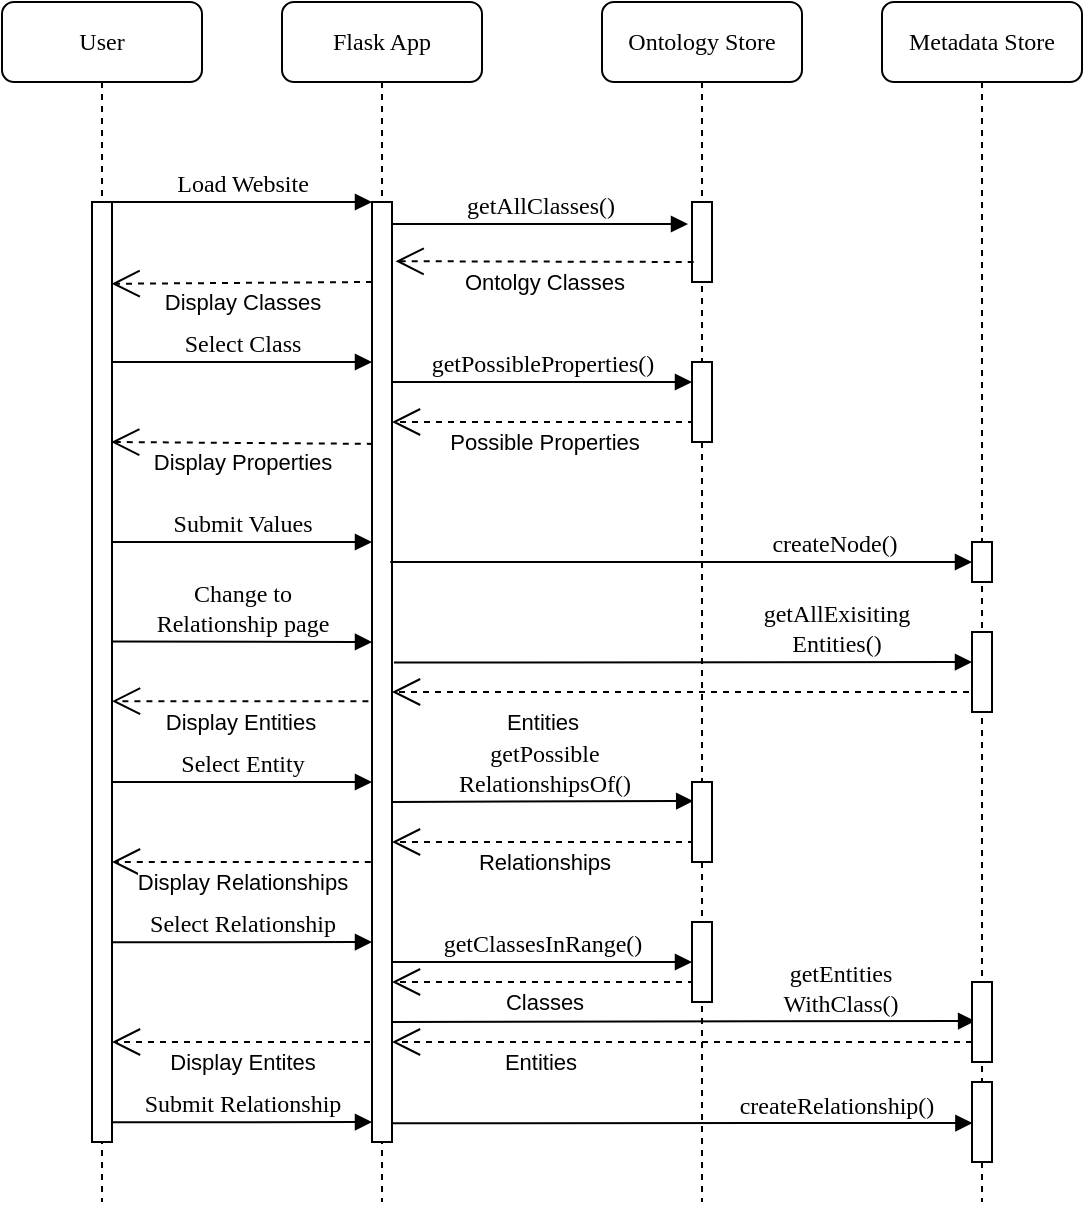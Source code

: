 <mxfile version="22.1.2" type="device">
  <diagram name="Page-1" id="13e1069c-82ec-6db2-03f1-153e76fe0fe0">
    <mxGraphModel dx="1430" dy="830" grid="1" gridSize="10" guides="1" tooltips="1" connect="1" arrows="1" fold="1" page="1" pageScale="1" pageWidth="1100" pageHeight="850" background="none" math="0" shadow="0">
      <root>
        <mxCell id="0" />
        <mxCell id="1" parent="0" />
        <mxCell id="7baba1c4bc27f4b0-2" value="Flask App" style="shape=umlLifeline;perimeter=lifelinePerimeter;whiteSpace=wrap;html=1;container=1;collapsible=0;recursiveResize=0;outlineConnect=0;rounded=1;shadow=0;comic=0;labelBackgroundColor=none;strokeWidth=1;fontFamily=Verdana;fontSize=12;align=center;" parent="1" vertex="1">
          <mxGeometry x="240" y="80" width="100" height="600" as="geometry" />
        </mxCell>
        <mxCell id="7baba1c4bc27f4b0-10" value="" style="html=1;points=[];perimeter=orthogonalPerimeter;rounded=0;shadow=0;comic=0;labelBackgroundColor=none;strokeWidth=1;fontFamily=Verdana;fontSize=12;align=center;" parent="7baba1c4bc27f4b0-2" vertex="1">
          <mxGeometry x="45" y="100" width="10" height="470" as="geometry" />
        </mxCell>
        <mxCell id="VkpIv1m_kYhw-nC6acZ8-9" value="getPossibleProperties()" style="html=1;verticalAlign=bottom;endArrow=block;entryX=0;entryY=0;labelBackgroundColor=none;fontFamily=Verdana;fontSize=12;edgeStyle=elbowEdgeStyle;elbow=vertical;" edge="1" parent="7baba1c4bc27f4b0-2">
          <mxGeometry relative="1" as="geometry">
            <mxPoint x="55" y="190" as="sourcePoint" />
            <mxPoint x="205" y="190" as="targetPoint" />
          </mxGeometry>
        </mxCell>
        <mxCell id="VkpIv1m_kYhw-nC6acZ8-10" value="Possible Properties" style="endArrow=open;endSize=12;dashed=1;html=1;rounded=0;exitX=0.086;exitY=0.1;exitDx=0;exitDy=0;exitPerimeter=0;entryX=0.96;entryY=0.092;entryDx=0;entryDy=0;entryPerimeter=0;" edge="1" parent="7baba1c4bc27f4b0-2">
          <mxGeometry y="10" width="160" relative="1" as="geometry">
            <mxPoint x="206" y="210" as="sourcePoint" />
            <mxPoint x="55" y="210" as="targetPoint" />
            <mxPoint as="offset" />
          </mxGeometry>
        </mxCell>
        <mxCell id="VkpIv1m_kYhw-nC6acZ8-16" value="Entities" style="endArrow=open;endSize=12;dashed=1;html=1;rounded=0;entryX=0.96;entryY=0.092;entryDx=0;entryDy=0;entryPerimeter=0;" edge="1" parent="7baba1c4bc27f4b0-2" source="7baba1c4bc27f4b0-4">
          <mxGeometry x="0.491" y="15" width="160" relative="1" as="geometry">
            <mxPoint x="340" y="345" as="sourcePoint" />
            <mxPoint x="55" y="345" as="targetPoint" />
            <mxPoint as="offset" />
          </mxGeometry>
        </mxCell>
        <mxCell id="VkpIv1m_kYhw-nC6acZ8-19" value="getPossible&lt;br&gt;RelationshipsOf()" style="html=1;verticalAlign=bottom;endArrow=block;labelBackgroundColor=none;fontFamily=Verdana;fontSize=12;edgeStyle=elbowEdgeStyle;elbow=vertical;entryX=0.06;entryY=0.636;entryDx=0;entryDy=0;entryPerimeter=0;" edge="1" parent="7baba1c4bc27f4b0-2">
          <mxGeometry relative="1" as="geometry">
            <mxPoint x="55" y="400" as="sourcePoint" />
            <mxPoint x="205.6" y="398.92" as="targetPoint" />
          </mxGeometry>
        </mxCell>
        <mxCell id="VkpIv1m_kYhw-nC6acZ8-22" value="Relationships" style="endArrow=open;endSize=12;dashed=1;html=1;rounded=0;exitX=0.086;exitY=0.1;exitDx=0;exitDy=0;exitPerimeter=0;entryX=0.96;entryY=0.092;entryDx=0;entryDy=0;entryPerimeter=0;" edge="1" parent="7baba1c4bc27f4b0-2">
          <mxGeometry y="10" width="160" relative="1" as="geometry">
            <mxPoint x="206" y="420" as="sourcePoint" />
            <mxPoint x="55" y="420" as="targetPoint" />
            <mxPoint as="offset" />
          </mxGeometry>
        </mxCell>
        <mxCell id="VkpIv1m_kYhw-nC6acZ8-26" value="getClassesInRange()" style="html=1;verticalAlign=bottom;endArrow=block;entryX=0;entryY=0;labelBackgroundColor=none;fontFamily=Verdana;fontSize=12;edgeStyle=elbowEdgeStyle;elbow=vertical;" edge="1" parent="7baba1c4bc27f4b0-2">
          <mxGeometry relative="1" as="geometry">
            <mxPoint x="55" y="480" as="sourcePoint" />
            <mxPoint x="205" y="480" as="targetPoint" />
          </mxGeometry>
        </mxCell>
        <mxCell id="VkpIv1m_kYhw-nC6acZ8-27" value="Classes" style="endArrow=open;endSize=12;dashed=1;html=1;rounded=0;exitX=0.086;exitY=0.1;exitDx=0;exitDy=0;exitPerimeter=0;entryX=0.96;entryY=0.092;entryDx=0;entryDy=0;entryPerimeter=0;" edge="1" parent="7baba1c4bc27f4b0-2">
          <mxGeometry y="10" width="160" relative="1" as="geometry">
            <mxPoint x="206" y="490" as="sourcePoint" />
            <mxPoint x="55" y="490" as="targetPoint" />
            <mxPoint as="offset" />
          </mxGeometry>
        </mxCell>
        <mxCell id="VkpIv1m_kYhw-nC6acZ8-30" value="getEntities&lt;br&gt;WithClass()" style="html=1;verticalAlign=bottom;endArrow=block;labelBackgroundColor=none;fontFamily=Verdana;fontSize=12;edgeStyle=elbowEdgeStyle;elbow=vertical;exitX=1;exitY=0.432;exitDx=0;exitDy=0;exitPerimeter=0;entryX=0.155;entryY=0.466;entryDx=0;entryDy=0;entryPerimeter=0;" edge="1" parent="7baba1c4bc27f4b0-2" target="VkpIv1m_kYhw-nC6acZ8-41">
          <mxGeometry x="0.528" relative="1" as="geometry">
            <mxPoint x="55" y="510" as="sourcePoint" />
            <mxPoint x="340" y="511" as="targetPoint" />
            <mxPoint as="offset" />
          </mxGeometry>
        </mxCell>
        <mxCell id="7baba1c4bc27f4b0-3" value="Ontology Store" style="shape=umlLifeline;perimeter=lifelinePerimeter;whiteSpace=wrap;html=1;container=1;collapsible=0;recursiveResize=0;outlineConnect=0;rounded=1;shadow=0;comic=0;labelBackgroundColor=none;strokeWidth=1;fontFamily=Verdana;fontSize=12;align=center;" parent="1" vertex="1">
          <mxGeometry x="400" y="80" width="100" height="600" as="geometry" />
        </mxCell>
        <mxCell id="VkpIv1m_kYhw-nC6acZ8-35" value="" style="html=1;points=[];perimeter=orthogonalPerimeter;rounded=0;shadow=0;comic=0;labelBackgroundColor=none;strokeWidth=1;fontFamily=Verdana;fontSize=12;align=center;" vertex="1" parent="7baba1c4bc27f4b0-3">
          <mxGeometry x="45" y="100" width="10" height="40" as="geometry" />
        </mxCell>
        <mxCell id="VkpIv1m_kYhw-nC6acZ8-36" value="" style="html=1;points=[];perimeter=orthogonalPerimeter;rounded=0;shadow=0;comic=0;labelBackgroundColor=none;strokeWidth=1;fontFamily=Verdana;fontSize=12;align=center;" vertex="1" parent="7baba1c4bc27f4b0-3">
          <mxGeometry x="45" y="180" width="10" height="40" as="geometry" />
        </mxCell>
        <mxCell id="VkpIv1m_kYhw-nC6acZ8-37" value="" style="html=1;points=[];perimeter=orthogonalPerimeter;rounded=0;shadow=0;comic=0;labelBackgroundColor=none;strokeWidth=1;fontFamily=Verdana;fontSize=12;align=center;" vertex="1" parent="7baba1c4bc27f4b0-3">
          <mxGeometry x="45" y="390" width="10" height="40" as="geometry" />
        </mxCell>
        <mxCell id="VkpIv1m_kYhw-nC6acZ8-38" value="" style="html=1;points=[];perimeter=orthogonalPerimeter;rounded=0;shadow=0;comic=0;labelBackgroundColor=none;strokeWidth=1;fontFamily=Verdana;fontSize=12;align=center;" vertex="1" parent="7baba1c4bc27f4b0-3">
          <mxGeometry x="45" y="460" width="10" height="40" as="geometry" />
        </mxCell>
        <mxCell id="7baba1c4bc27f4b0-4" value="Metadata Store" style="shape=umlLifeline;perimeter=lifelinePerimeter;whiteSpace=wrap;html=1;container=1;collapsible=0;recursiveResize=0;outlineConnect=0;rounded=1;shadow=0;comic=0;labelBackgroundColor=none;strokeWidth=1;fontFamily=Verdana;fontSize=12;align=center;" parent="1" vertex="1">
          <mxGeometry x="540" y="80" width="100" height="600" as="geometry" />
        </mxCell>
        <mxCell id="VkpIv1m_kYhw-nC6acZ8-39" value="" style="html=1;points=[];perimeter=orthogonalPerimeter;rounded=0;shadow=0;comic=0;labelBackgroundColor=none;strokeWidth=1;fontFamily=Verdana;fontSize=12;align=center;" vertex="1" parent="7baba1c4bc27f4b0-4">
          <mxGeometry x="45" y="270" width="10" height="20" as="geometry" />
        </mxCell>
        <mxCell id="VkpIv1m_kYhw-nC6acZ8-40" value="" style="html=1;points=[];perimeter=orthogonalPerimeter;rounded=0;shadow=0;comic=0;labelBackgroundColor=none;strokeWidth=1;fontFamily=Verdana;fontSize=12;align=center;" vertex="1" parent="7baba1c4bc27f4b0-4">
          <mxGeometry x="45" y="315" width="10" height="40" as="geometry" />
        </mxCell>
        <mxCell id="VkpIv1m_kYhw-nC6acZ8-41" value="" style="html=1;points=[];perimeter=orthogonalPerimeter;rounded=0;shadow=0;comic=0;labelBackgroundColor=none;strokeWidth=1;fontFamily=Verdana;fontSize=12;align=center;" vertex="1" parent="7baba1c4bc27f4b0-4">
          <mxGeometry x="45" y="490" width="10" height="40" as="geometry" />
        </mxCell>
        <mxCell id="VkpIv1m_kYhw-nC6acZ8-42" value="" style="html=1;points=[];perimeter=orthogonalPerimeter;rounded=0;shadow=0;comic=0;labelBackgroundColor=none;strokeWidth=1;fontFamily=Verdana;fontSize=12;align=center;" vertex="1" parent="7baba1c4bc27f4b0-4">
          <mxGeometry x="45" y="540" width="10" height="40" as="geometry" />
        </mxCell>
        <mxCell id="7baba1c4bc27f4b0-8" value="User" style="shape=umlLifeline;perimeter=lifelinePerimeter;whiteSpace=wrap;html=1;container=1;collapsible=0;recursiveResize=0;outlineConnect=0;rounded=1;shadow=0;comic=0;labelBackgroundColor=none;strokeWidth=1;fontFamily=Verdana;fontSize=12;align=center;" parent="1" vertex="1">
          <mxGeometry x="100" y="80" width="100" height="600" as="geometry" />
        </mxCell>
        <mxCell id="7baba1c4bc27f4b0-9" value="" style="html=1;points=[];perimeter=orthogonalPerimeter;rounded=0;shadow=0;comic=0;labelBackgroundColor=none;strokeWidth=1;fontFamily=Verdana;fontSize=12;align=center;" parent="7baba1c4bc27f4b0-8" vertex="1">
          <mxGeometry x="45" y="100" width="10" height="470" as="geometry" />
        </mxCell>
        <mxCell id="VkpIv1m_kYhw-nC6acZ8-8" value="Select Class" style="html=1;verticalAlign=bottom;endArrow=block;entryX=0;entryY=0;labelBackgroundColor=none;fontFamily=Verdana;fontSize=12;edgeStyle=elbowEdgeStyle;elbow=vertical;" edge="1" parent="7baba1c4bc27f4b0-8">
          <mxGeometry relative="1" as="geometry">
            <mxPoint x="55" y="180" as="sourcePoint" />
            <mxPoint x="185" y="180" as="targetPoint" />
          </mxGeometry>
        </mxCell>
        <mxCell id="VkpIv1m_kYhw-nC6acZ8-14" value="Change to &lt;br&gt;Relationship page" style="html=1;verticalAlign=bottom;endArrow=block;entryX=0;entryY=0;labelBackgroundColor=none;fontFamily=Verdana;fontSize=12;edgeStyle=elbowEdgeStyle;elbow=vertical;" edge="1" parent="7baba1c4bc27f4b0-8">
          <mxGeometry relative="1" as="geometry">
            <mxPoint x="55" y="319.8" as="sourcePoint" />
            <mxPoint x="185" y="319.8" as="targetPoint" />
            <mxPoint as="offset" />
          </mxGeometry>
        </mxCell>
        <mxCell id="VkpIv1m_kYhw-nC6acZ8-18" value="Select Entity" style="html=1;verticalAlign=bottom;endArrow=block;entryX=0;entryY=0;labelBackgroundColor=none;fontFamily=Verdana;fontSize=12;edgeStyle=elbowEdgeStyle;elbow=vertical;" edge="1" parent="7baba1c4bc27f4b0-8">
          <mxGeometry relative="1" as="geometry">
            <mxPoint x="55" y="390" as="sourcePoint" />
            <mxPoint x="185" y="390" as="targetPoint" />
          </mxGeometry>
        </mxCell>
        <mxCell id="VkpIv1m_kYhw-nC6acZ8-23" value="Display Relationships" style="endArrow=open;endSize=12;dashed=1;html=1;rounded=0;entryX=0.96;entryY=0.092;entryDx=0;entryDy=0;entryPerimeter=0;exitX=-0.06;exitY=0.702;exitDx=0;exitDy=0;exitPerimeter=0;" edge="1" parent="7baba1c4bc27f4b0-8" source="7baba1c4bc27f4b0-10">
          <mxGeometry y="10" width="160" relative="1" as="geometry">
            <mxPoint x="180" y="430" as="sourcePoint" />
            <mxPoint x="55" y="430" as="targetPoint" />
            <mxPoint as="offset" />
          </mxGeometry>
        </mxCell>
        <mxCell id="VkpIv1m_kYhw-nC6acZ8-25" value="Select Relationship" style="html=1;verticalAlign=bottom;endArrow=block;entryX=0;entryY=0;labelBackgroundColor=none;fontFamily=Verdana;fontSize=12;edgeStyle=elbowEdgeStyle;elbow=vertical;" edge="1" parent="7baba1c4bc27f4b0-8">
          <mxGeometry relative="1" as="geometry">
            <mxPoint x="55" y="470.14" as="sourcePoint" />
            <mxPoint x="185" y="470.14" as="targetPoint" />
          </mxGeometry>
        </mxCell>
        <mxCell id="VkpIv1m_kYhw-nC6acZ8-43" value="Submit Relationship" style="html=1;verticalAlign=bottom;endArrow=block;entryX=0;entryY=0;labelBackgroundColor=none;fontFamily=Verdana;fontSize=12;edgeStyle=elbowEdgeStyle;elbow=vertical;" edge="1" parent="7baba1c4bc27f4b0-8">
          <mxGeometry relative="1" as="geometry">
            <mxPoint x="55" y="560.14" as="sourcePoint" />
            <mxPoint x="185" y="560.14" as="targetPoint" />
          </mxGeometry>
        </mxCell>
        <mxCell id="VkpIv1m_kYhw-nC6acZ8-45" value="Display Entites" style="endArrow=open;endSize=12;dashed=1;html=1;rounded=0;entryX=0.96;entryY=0.092;entryDx=0;entryDy=0;entryPerimeter=0;exitX=-0.06;exitY=0.702;exitDx=0;exitDy=0;exitPerimeter=0;" edge="1" parent="7baba1c4bc27f4b0-8">
          <mxGeometry y="10" width="160" relative="1" as="geometry">
            <mxPoint x="184" y="520" as="sourcePoint" />
            <mxPoint x="55" y="520" as="targetPoint" />
            <mxPoint as="offset" />
          </mxGeometry>
        </mxCell>
        <mxCell id="7baba1c4bc27f4b0-11" value="Load Website" style="html=1;verticalAlign=bottom;endArrow=block;entryX=0;entryY=0;labelBackgroundColor=none;fontFamily=Verdana;fontSize=12;edgeStyle=elbowEdgeStyle;elbow=vertical;" parent="1" source="7baba1c4bc27f4b0-9" target="7baba1c4bc27f4b0-10" edge="1">
          <mxGeometry relative="1" as="geometry">
            <mxPoint x="220" y="190" as="sourcePoint" />
          </mxGeometry>
        </mxCell>
        <mxCell id="7baba1c4bc27f4b0-14" value="getAllClasses()" style="html=1;verticalAlign=bottom;endArrow=block;entryX=-0.2;entryY=0.023;labelBackgroundColor=none;fontFamily=Verdana;fontSize=12;edgeStyle=elbowEdgeStyle;elbow=vertical;entryDx=0;entryDy=0;entryPerimeter=0;" parent="1" source="7baba1c4bc27f4b0-10" edge="1">
          <mxGeometry relative="1" as="geometry">
            <mxPoint x="370" y="200" as="sourcePoint" />
            <mxPoint x="443" y="190.81" as="targetPoint" />
            <Array as="points">
              <mxPoint x="450" y="191" />
            </Array>
          </mxGeometry>
        </mxCell>
        <mxCell id="VkpIv1m_kYhw-nC6acZ8-1" value="Ontolgy Classes" style="endArrow=open;endSize=12;dashed=1;html=1;rounded=0;exitX=0.086;exitY=0.1;exitDx=0;exitDy=0;exitPerimeter=0;entryX=1.18;entryY=0.063;entryDx=0;entryDy=0;entryPerimeter=0;" edge="1" parent="1" target="7baba1c4bc27f4b0-10">
          <mxGeometry y="10" width="160" relative="1" as="geometry">
            <mxPoint x="445.86" y="210" as="sourcePoint" />
            <mxPoint x="296.2" y="210.94" as="targetPoint" />
            <mxPoint as="offset" />
          </mxGeometry>
        </mxCell>
        <mxCell id="VkpIv1m_kYhw-nC6acZ8-11" value="Display Properties" style="endArrow=open;endSize=12;dashed=1;html=1;rounded=0;exitX=0.04;exitY=0.318;exitDx=0;exitDy=0;exitPerimeter=0;entryX=0.96;entryY=0.316;entryDx=0;entryDy=0;entryPerimeter=0;" edge="1" parent="1">
          <mxGeometry y="10" width="160" relative="1" as="geometry">
            <mxPoint x="285.4" y="300.94" as="sourcePoint" />
            <mxPoint x="154.6" y="300" as="targetPoint" />
            <mxPoint as="offset" />
          </mxGeometry>
        </mxCell>
        <mxCell id="VkpIv1m_kYhw-nC6acZ8-13" value="createNode()" style="html=1;verticalAlign=bottom;endArrow=block;labelBackgroundColor=none;fontFamily=Verdana;fontSize=12;edgeStyle=elbowEdgeStyle;elbow=vertical;exitX=1;exitY=0.432;exitDx=0;exitDy=0;exitPerimeter=0;entryX=0.086;entryY=0.432;entryDx=0;entryDy=0;entryPerimeter=0;" edge="1" parent="1">
          <mxGeometry x="0.528" relative="1" as="geometry">
            <mxPoint x="294.14" y="360.0" as="sourcePoint" />
            <mxPoint x="585.0" y="360.0" as="targetPoint" />
            <mxPoint as="offset" />
          </mxGeometry>
        </mxCell>
        <mxCell id="VkpIv1m_kYhw-nC6acZ8-7" value="Display Classes" style="endArrow=open;endSize=12;dashed=1;html=1;rounded=0;exitX=0.086;exitY=0.1;exitDx=0;exitDy=0;exitPerimeter=0;entryX=0.98;entryY=0.087;entryDx=0;entryDy=0;entryPerimeter=0;" edge="1" parent="1" target="7baba1c4bc27f4b0-9">
          <mxGeometry y="10" width="160" relative="1" as="geometry">
            <mxPoint x="285" y="220" as="sourcePoint" />
            <mxPoint x="155" y="220" as="targetPoint" />
            <mxPoint as="offset" />
          </mxGeometry>
        </mxCell>
        <mxCell id="VkpIv1m_kYhw-nC6acZ8-12" value="Submit Values" style="html=1;verticalAlign=bottom;endArrow=block;entryX=0;entryY=0;labelBackgroundColor=none;fontFamily=Verdana;fontSize=12;edgeStyle=elbowEdgeStyle;elbow=vertical;" edge="1" parent="1">
          <mxGeometry relative="1" as="geometry">
            <mxPoint x="155" y="350" as="sourcePoint" />
            <mxPoint x="285" y="350" as="targetPoint" />
          </mxGeometry>
        </mxCell>
        <mxCell id="VkpIv1m_kYhw-nC6acZ8-15" value="getAllExisiting&lt;br&gt;Entities()" style="html=1;verticalAlign=bottom;endArrow=block;labelBackgroundColor=none;fontFamily=Verdana;fontSize=12;edgeStyle=elbowEdgeStyle;elbow=vertical;exitX=1.1;exitY=0.49;exitDx=0;exitDy=0;exitPerimeter=0;" edge="1" parent="1" source="7baba1c4bc27f4b0-10">
          <mxGeometry x="0.528" relative="1" as="geometry">
            <mxPoint x="290.5" y="410" as="sourcePoint" />
            <mxPoint x="585" y="410" as="targetPoint" />
            <mxPoint as="offset" />
          </mxGeometry>
        </mxCell>
        <mxCell id="VkpIv1m_kYhw-nC6acZ8-31" value="Entities" style="endArrow=open;endSize=12;dashed=1;html=1;rounded=0;entryX=0.96;entryY=0.092;entryDx=0;entryDy=0;entryPerimeter=0;exitX=0;exitY=0.75;exitDx=0;exitDy=0;exitPerimeter=0;" edge="1" parent="1" source="VkpIv1m_kYhw-nC6acZ8-41">
          <mxGeometry x="0.491" y="10" width="160" relative="1" as="geometry">
            <mxPoint x="580" y="600" as="sourcePoint" />
            <mxPoint x="295" y="600" as="targetPoint" />
            <mxPoint as="offset" />
          </mxGeometry>
        </mxCell>
        <mxCell id="VkpIv1m_kYhw-nC6acZ8-44" value="createRelationship()" style="html=1;verticalAlign=bottom;endArrow=block;labelBackgroundColor=none;fontFamily=Verdana;fontSize=12;edgeStyle=elbowEdgeStyle;elbow=vertical;exitX=0.98;exitY=0.98;exitDx=0;exitDy=0;exitPerimeter=0;entryX=0.02;entryY=0.51;entryDx=0;entryDy=0;entryPerimeter=0;" edge="1" parent="1" source="7baba1c4bc27f4b0-10" target="VkpIv1m_kYhw-nC6acZ8-42">
          <mxGeometry x="0.528" relative="1" as="geometry">
            <mxPoint x="300" y="640" as="sourcePoint" />
            <mxPoint x="580" y="640" as="targetPoint" />
            <mxPoint as="offset" />
          </mxGeometry>
        </mxCell>
        <mxCell id="VkpIv1m_kYhw-nC6acZ8-17" value="Display Entities" style="endArrow=open;endSize=12;dashed=1;html=1;rounded=0;exitX=-0.18;exitY=0.531;exitDx=0;exitDy=0;exitPerimeter=0;" edge="1" parent="1" source="7baba1c4bc27f4b0-10" target="7baba1c4bc27f4b0-9">
          <mxGeometry y="10" width="160" relative="1" as="geometry">
            <mxPoint x="285" y="431" as="sourcePoint" />
            <mxPoint x="160" y="430" as="targetPoint" />
            <mxPoint as="offset" />
          </mxGeometry>
        </mxCell>
      </root>
    </mxGraphModel>
  </diagram>
</mxfile>
